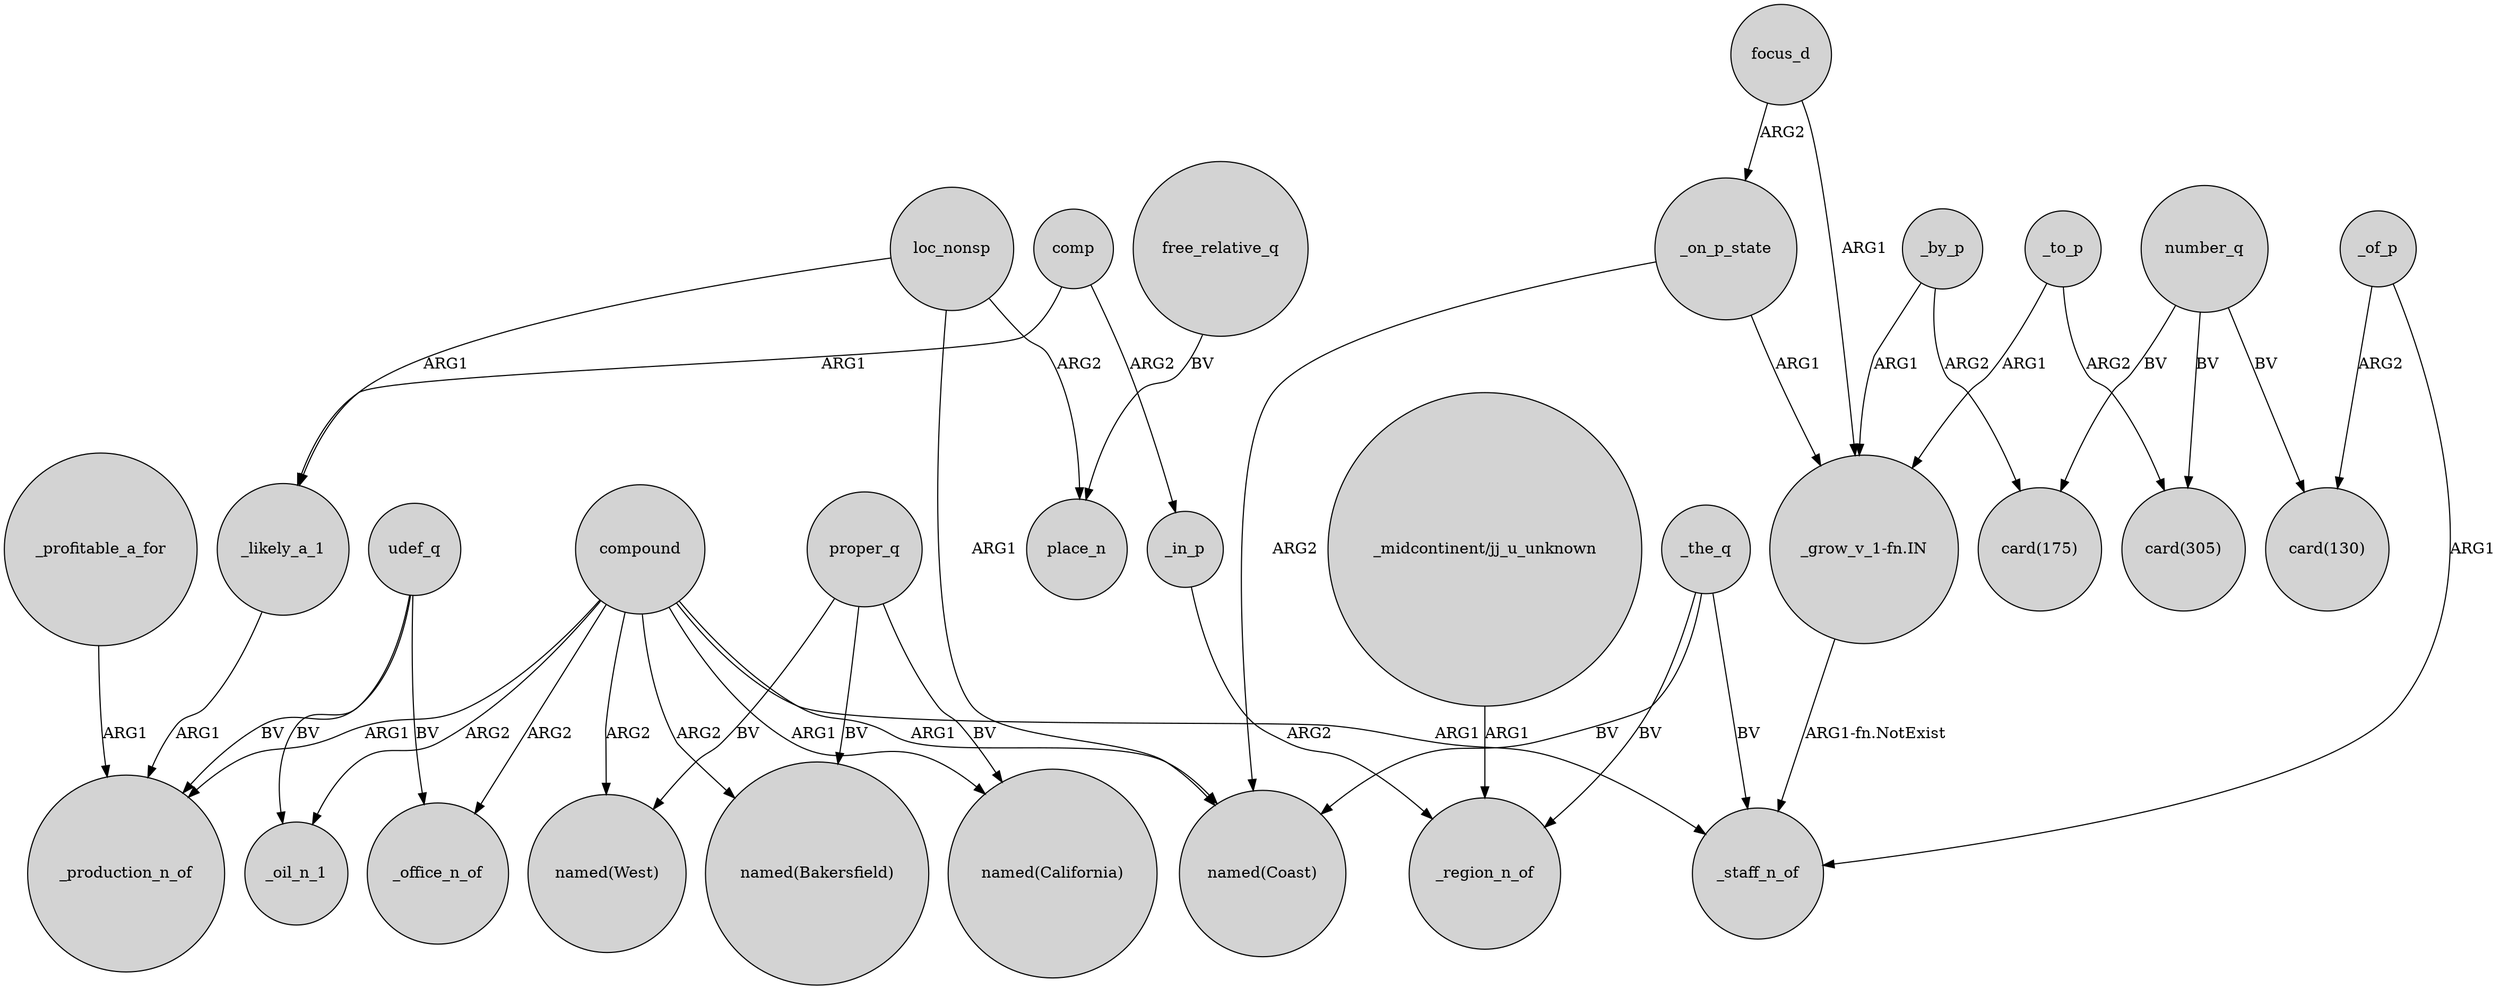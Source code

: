 digraph {
	node [shape=circle style=filled]
	_by_p -> "_grow_v_1-fn.IN" [label=ARG1]
	udef_q -> _production_n_of [label=BV]
	udef_q -> _office_n_of [label=BV]
	compound -> "named(West)" [label=ARG2]
	loc_nonsp -> _likely_a_1 [label=ARG1]
	_the_q -> "named(Coast)" [label=BV]
	compound -> _production_n_of [label=ARG1]
	_to_p -> "card(305)" [label=ARG2]
	focus_d -> _on_p_state [label=ARG2]
	_on_p_state -> "named(Coast)" [label=ARG2]
	_on_p_state -> "_grow_v_1-fn.IN" [label=ARG1]
	number_q -> "card(175)" [label=BV]
	"_grow_v_1-fn.IN" -> _staff_n_of [label="ARG1-fn.NotExist"]
	comp -> _in_p [label=ARG2]
	proper_q -> "named(California)" [label=BV]
	proper_q -> "named(West)" [label=BV]
	compound -> "named(Bakersfield)" [label=ARG2]
	compound -> "named(Coast)" [label=ARG1]
	_by_p -> "card(175)" [label=ARG2]
	_of_p -> _staff_n_of [label=ARG1]
	_of_p -> "card(130)" [label=ARG2]
	compound -> _oil_n_1 [label=ARG2]
	focus_d -> "_grow_v_1-fn.IN" [label=ARG1]
	compound -> "named(California)" [label=ARG1]
	_to_p -> "_grow_v_1-fn.IN" [label=ARG1]
	_likely_a_1 -> _production_n_of [label=ARG1]
	compound -> _staff_n_of [label=ARG1]
	loc_nonsp -> "named(Coast)" [label=ARG1]
	udef_q -> _oil_n_1 [label=BV]
	number_q -> "card(130)" [label=BV]
	loc_nonsp -> place_n [label=ARG2]
	"_midcontinent/jj_u_unknown" -> _region_n_of [label=ARG1]
	number_q -> "card(305)" [label=BV]
	_in_p -> _region_n_of [label=ARG2]
	proper_q -> "named(Bakersfield)" [label=BV]
	free_relative_q -> place_n [label=BV]
	_profitable_a_for -> _production_n_of [label=ARG1]
	comp -> _likely_a_1 [label=ARG1]
	_the_q -> _staff_n_of [label=BV]
	compound -> _office_n_of [label=ARG2]
	_the_q -> _region_n_of [label=BV]
}
